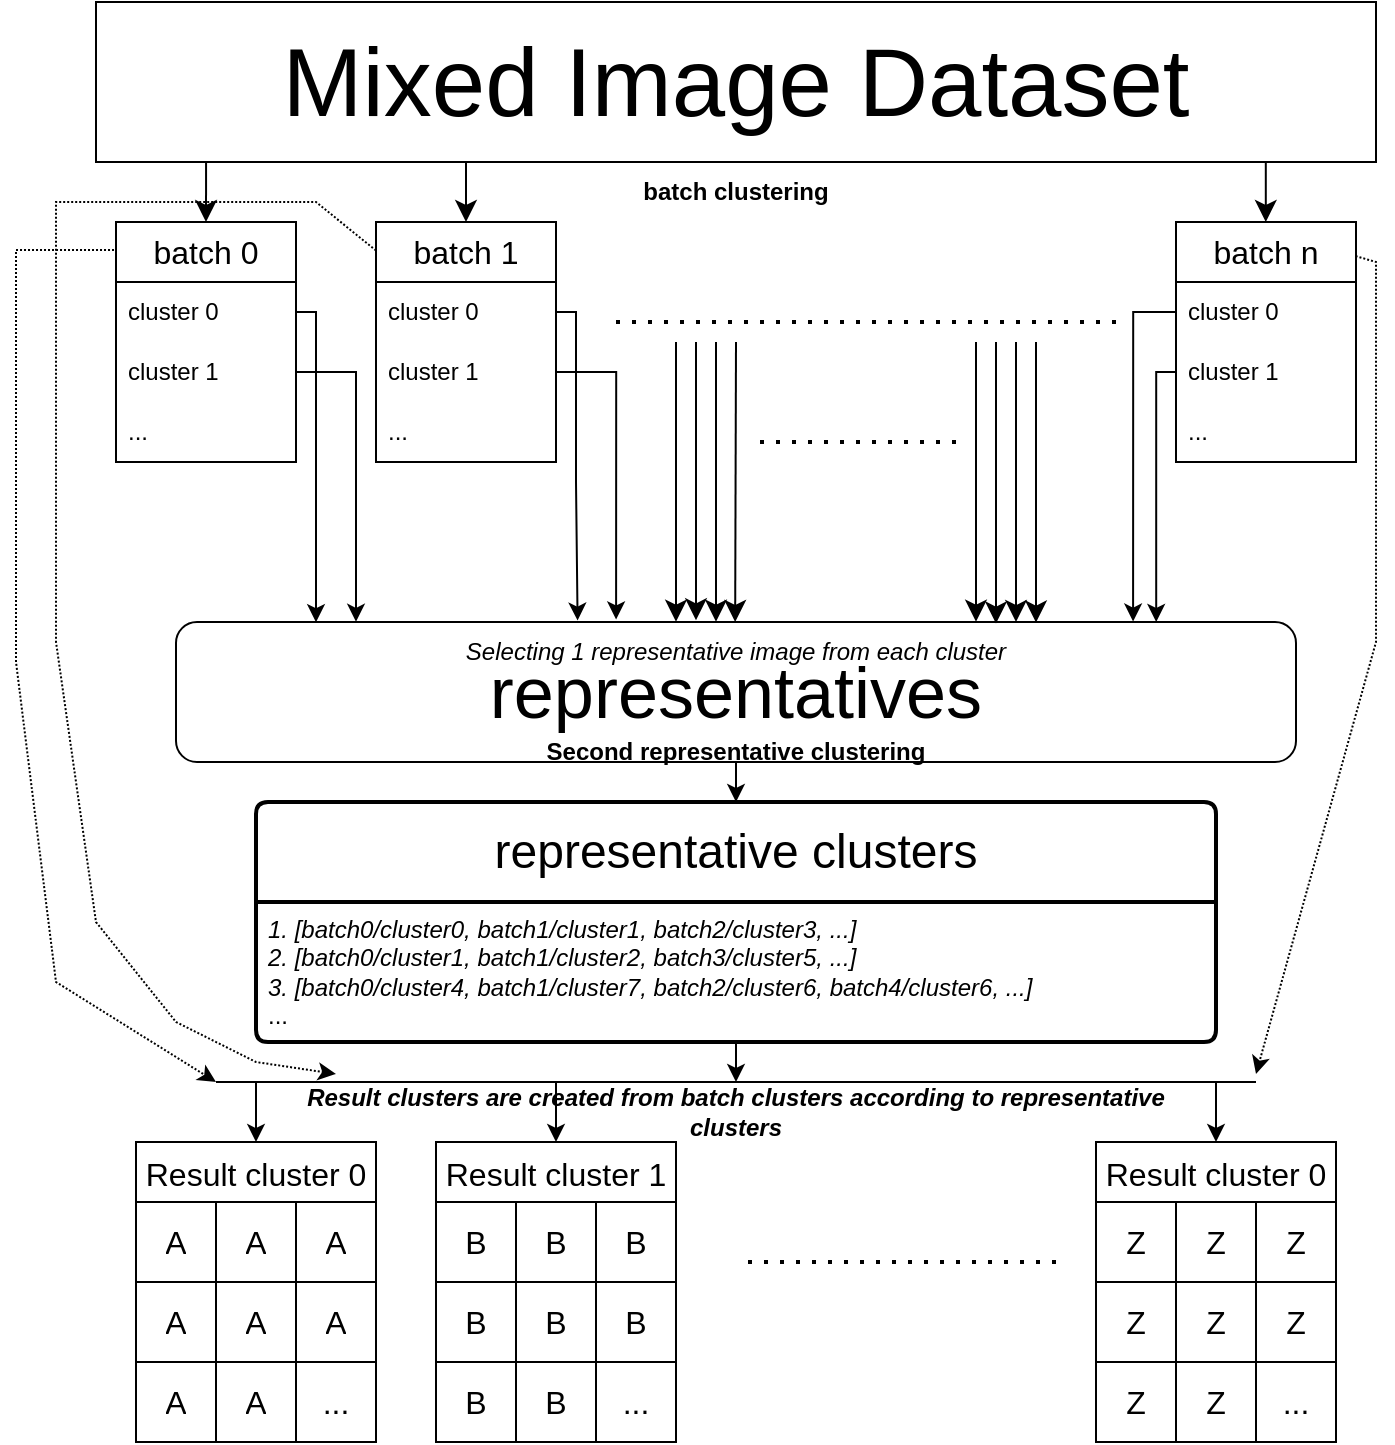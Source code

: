 <mxfile version="24.4.6" type="device">
  <diagram name="Page-1" id="WY_5qP-bI0eW_L1Kgk50">
    <mxGraphModel dx="679" dy="548" grid="1" gridSize="10" guides="1" tooltips="1" connect="1" arrows="1" fold="1" page="1" pageScale="1" pageWidth="850" pageHeight="1100" math="0" shadow="0">
      <root>
        <mxCell id="0" />
        <mxCell id="1" parent="0" />
        <mxCell id="LKRnSmVPPOOUGqRyFLP0-2" value="&lt;font style=&quot;font-size: 48px;&quot;&gt;Mixed Image Dataset&lt;br&gt;&lt;/font&gt;" style="rounded=0;whiteSpace=wrap;html=1;" parent="1" vertex="1">
          <mxGeometry x="120" y="40" width="640" height="80" as="geometry" />
        </mxCell>
        <mxCell id="LKRnSmVPPOOUGqRyFLP0-7" value="" style="endArrow=none;dashed=1;html=1;dashPattern=1 3;strokeWidth=2;rounded=0;" parent="1" edge="1">
          <mxGeometry width="50" height="50" relative="1" as="geometry">
            <mxPoint x="630" y="200" as="sourcePoint" />
            <mxPoint x="380" y="200" as="targetPoint" />
          </mxGeometry>
        </mxCell>
        <mxCell id="LKRnSmVPPOOUGqRyFLP0-12" value="&lt;font style=&quot;font-size: 16px;&quot;&gt;batch 0&lt;/font&gt;" style="swimlane;fontStyle=0;childLayout=stackLayout;horizontal=1;startSize=30;horizontalStack=0;resizeParent=1;resizeParentMax=0;resizeLast=0;collapsible=1;marginBottom=0;whiteSpace=wrap;html=1;" parent="1" vertex="1">
          <mxGeometry x="130" y="150" width="90" height="120" as="geometry">
            <mxRectangle x="130" y="150" width="90" height="30" as="alternateBounds" />
          </mxGeometry>
        </mxCell>
        <mxCell id="LKRnSmVPPOOUGqRyFLP0-13" value="cluster 0" style="text;strokeColor=none;fillColor=none;align=left;verticalAlign=middle;spacingLeft=4;spacingRight=4;overflow=hidden;points=[[0,0.5],[1,0.5]];portConstraint=eastwest;rotatable=0;whiteSpace=wrap;html=1;" parent="LKRnSmVPPOOUGqRyFLP0-12" vertex="1">
          <mxGeometry y="30" width="90" height="30" as="geometry" />
        </mxCell>
        <mxCell id="LKRnSmVPPOOUGqRyFLP0-14" value="cluster 1" style="text;strokeColor=none;fillColor=none;align=left;verticalAlign=middle;spacingLeft=4;spacingRight=4;overflow=hidden;points=[[0,0.5],[1,0.5]];portConstraint=eastwest;rotatable=0;whiteSpace=wrap;html=1;" parent="LKRnSmVPPOOUGqRyFLP0-12" vertex="1">
          <mxGeometry y="60" width="90" height="30" as="geometry" />
        </mxCell>
        <mxCell id="LKRnSmVPPOOUGqRyFLP0-15" value="..." style="text;strokeColor=none;fillColor=none;align=left;verticalAlign=middle;spacingLeft=4;spacingRight=4;overflow=hidden;points=[[0,0.5],[1,0.5]];portConstraint=eastwest;rotatable=0;whiteSpace=wrap;html=1;" parent="LKRnSmVPPOOUGqRyFLP0-12" vertex="1">
          <mxGeometry y="90" width="90" height="30" as="geometry" />
        </mxCell>
        <mxCell id="LKRnSmVPPOOUGqRyFLP0-21" value="&lt;font style=&quot;font-size: 16px;&quot;&gt;batch 1&lt;/font&gt;" style="swimlane;fontStyle=0;childLayout=stackLayout;horizontal=1;startSize=30;horizontalStack=0;resizeParent=1;resizeParentMax=0;resizeLast=0;collapsible=1;marginBottom=0;whiteSpace=wrap;html=1;" parent="1" vertex="1">
          <mxGeometry x="260" y="150" width="90" height="120" as="geometry" />
        </mxCell>
        <mxCell id="LKRnSmVPPOOUGqRyFLP0-22" value="cluster 0" style="text;strokeColor=none;fillColor=none;align=left;verticalAlign=middle;spacingLeft=4;spacingRight=4;overflow=hidden;points=[[0,0.5],[1,0.5]];portConstraint=eastwest;rotatable=0;whiteSpace=wrap;html=1;" parent="LKRnSmVPPOOUGqRyFLP0-21" vertex="1">
          <mxGeometry y="30" width="90" height="30" as="geometry" />
        </mxCell>
        <mxCell id="LKRnSmVPPOOUGqRyFLP0-23" value="cluster 1" style="text;strokeColor=none;fillColor=none;align=left;verticalAlign=middle;spacingLeft=4;spacingRight=4;overflow=hidden;points=[[0,0.5],[1,0.5]];portConstraint=eastwest;rotatable=0;whiteSpace=wrap;html=1;" parent="LKRnSmVPPOOUGqRyFLP0-21" vertex="1">
          <mxGeometry y="60" width="90" height="30" as="geometry" />
        </mxCell>
        <mxCell id="LKRnSmVPPOOUGqRyFLP0-24" value="..." style="text;strokeColor=none;fillColor=none;align=left;verticalAlign=middle;spacingLeft=4;spacingRight=4;overflow=hidden;points=[[0,0.5],[1,0.5]];portConstraint=eastwest;rotatable=0;whiteSpace=wrap;html=1;" parent="LKRnSmVPPOOUGqRyFLP0-21" vertex="1">
          <mxGeometry y="90" width="90" height="30" as="geometry" />
        </mxCell>
        <mxCell id="LKRnSmVPPOOUGqRyFLP0-25" value="&lt;font style=&quot;font-size: 16px;&quot;&gt;batch n&lt;/font&gt;" style="swimlane;fontStyle=0;childLayout=stackLayout;horizontal=1;startSize=30;horizontalStack=0;resizeParent=1;resizeParentMax=0;resizeLast=0;collapsible=1;marginBottom=0;whiteSpace=wrap;html=1;" parent="1" vertex="1">
          <mxGeometry x="660" y="150" width="90" height="120" as="geometry" />
        </mxCell>
        <mxCell id="LKRnSmVPPOOUGqRyFLP0-26" value="cluster 0" style="text;strokeColor=none;fillColor=none;align=left;verticalAlign=middle;spacingLeft=4;spacingRight=4;overflow=hidden;points=[[0,0.5],[1,0.5]];portConstraint=eastwest;rotatable=0;whiteSpace=wrap;html=1;" parent="LKRnSmVPPOOUGqRyFLP0-25" vertex="1">
          <mxGeometry y="30" width="90" height="30" as="geometry" />
        </mxCell>
        <mxCell id="LKRnSmVPPOOUGqRyFLP0-27" value="cluster 1" style="text;strokeColor=none;fillColor=none;align=left;verticalAlign=middle;spacingLeft=4;spacingRight=4;overflow=hidden;points=[[0,0.5],[1,0.5]];portConstraint=eastwest;rotatable=0;whiteSpace=wrap;html=1;" parent="LKRnSmVPPOOUGqRyFLP0-25" vertex="1">
          <mxGeometry y="60" width="90" height="30" as="geometry" />
        </mxCell>
        <mxCell id="LKRnSmVPPOOUGqRyFLP0-28" value="..." style="text;strokeColor=none;fillColor=none;align=left;verticalAlign=middle;spacingLeft=4;spacingRight=4;overflow=hidden;points=[[0,0.5],[1,0.5]];portConstraint=eastwest;rotatable=0;whiteSpace=wrap;html=1;" parent="LKRnSmVPPOOUGqRyFLP0-25" vertex="1">
          <mxGeometry y="90" width="90" height="30" as="geometry" />
        </mxCell>
        <mxCell id="LKRnSmVPPOOUGqRyFLP0-48" value="" style="edgeStyle=elbowEdgeStyle;elbow=horizontal;endArrow=classic;html=1;curved=0;rounded=0;endSize=8;startSize=8;entryX=0.5;entryY=0;entryDx=0;entryDy=0;exitX=0.086;exitY=1;exitDx=0;exitDy=0;exitPerimeter=0;" parent="1" source="LKRnSmVPPOOUGqRyFLP0-2" target="LKRnSmVPPOOUGqRyFLP0-12" edge="1">
          <mxGeometry width="50" height="50" relative="1" as="geometry">
            <mxPoint x="175" y="-70" as="sourcePoint" />
            <mxPoint x="410" y="330" as="targetPoint" />
            <Array as="points">
              <mxPoint x="175" y="130" />
            </Array>
          </mxGeometry>
        </mxCell>
        <mxCell id="LKRnSmVPPOOUGqRyFLP0-49" value="" style="edgeStyle=elbowEdgeStyle;elbow=horizontal;endArrow=classic;html=1;curved=0;rounded=0;endSize=8;startSize=8;entryX=0.5;entryY=0;entryDx=0;entryDy=0;" parent="1" target="LKRnSmVPPOOUGqRyFLP0-21" edge="1">
          <mxGeometry width="50" height="50" relative="1" as="geometry">
            <mxPoint x="305" y="120" as="sourcePoint" />
            <mxPoint x="290" y="140" as="targetPoint" />
            <Array as="points">
              <mxPoint x="305" y="130" />
            </Array>
          </mxGeometry>
        </mxCell>
        <mxCell id="LKRnSmVPPOOUGqRyFLP0-50" value="" style="edgeStyle=elbowEdgeStyle;elbow=horizontal;endArrow=classic;html=1;curved=0;rounded=0;endSize=8;startSize=8;entryX=0.5;entryY=0;entryDx=0;entryDy=0;" parent="1" edge="1">
          <mxGeometry width="50" height="50" relative="1" as="geometry">
            <mxPoint x="704.9" y="120" as="sourcePoint" />
            <mxPoint x="704.9" y="150" as="targetPoint" />
            <Array as="points">
              <mxPoint x="704.9" y="140" />
            </Array>
          </mxGeometry>
        </mxCell>
        <mxCell id="LKRnSmVPPOOUGqRyFLP0-169" style="edgeStyle=orthogonalEdgeStyle;rounded=0;orthogonalLoop=1;jettySize=auto;html=1;exitX=0.5;exitY=1;exitDx=0;exitDy=0;entryX=0.5;entryY=0;entryDx=0;entryDy=0;" parent="1" source="LKRnSmVPPOOUGqRyFLP0-51" target="LKRnSmVPPOOUGqRyFLP0-91" edge="1">
          <mxGeometry relative="1" as="geometry" />
        </mxCell>
        <mxCell id="LKRnSmVPPOOUGqRyFLP0-51" value="&lt;font style=&quot;font-size: 36px;&quot;&gt;representatives&lt;/font&gt;" style="rounded=1;whiteSpace=wrap;html=1;" parent="1" vertex="1">
          <mxGeometry x="160" y="350" width="560" height="70" as="geometry" />
        </mxCell>
        <mxCell id="LKRnSmVPPOOUGqRyFLP0-52" style="edgeStyle=orthogonalEdgeStyle;rounded=0;orthogonalLoop=1;jettySize=auto;html=1;exitX=1;exitY=0.5;exitDx=0;exitDy=0;entryX=0.119;entryY=0.003;entryDx=0;entryDy=0;entryPerimeter=0;" parent="1" source="LKRnSmVPPOOUGqRyFLP0-13" target="LKRnSmVPPOOUGqRyFLP0-172" edge="1">
          <mxGeometry relative="1" as="geometry">
            <mxPoint x="240" y="330" as="targetPoint" />
            <Array as="points">
              <mxPoint x="230" y="195" />
              <mxPoint x="230" y="350" />
            </Array>
          </mxGeometry>
        </mxCell>
        <mxCell id="LKRnSmVPPOOUGqRyFLP0-53" style="edgeStyle=orthogonalEdgeStyle;rounded=0;orthogonalLoop=1;jettySize=auto;html=1;exitX=1;exitY=0.5;exitDx=0;exitDy=0;entryX=0.155;entryY=-0.003;entryDx=0;entryDy=0;entryPerimeter=0;" parent="1" source="LKRnSmVPPOOUGqRyFLP0-14" target="LKRnSmVPPOOUGqRyFLP0-172" edge="1">
          <mxGeometry relative="1" as="geometry">
            <Array as="points">
              <mxPoint x="250" y="225" />
              <mxPoint x="250" y="350" />
            </Array>
          </mxGeometry>
        </mxCell>
        <mxCell id="LKRnSmVPPOOUGqRyFLP0-56" value="" style="edgeStyle=elbowEdgeStyle;elbow=horizontal;endArrow=classic;html=1;curved=0;rounded=0;endSize=8;startSize=8;entryX=0.5;entryY=0;entryDx=0;entryDy=0;" parent="1" target="LKRnSmVPPOOUGqRyFLP0-51" edge="1">
          <mxGeometry width="50" height="50" relative="1" as="geometry">
            <mxPoint x="440" y="210" as="sourcePoint" />
            <mxPoint x="470" y="290" as="targetPoint" />
            <Array as="points">
              <mxPoint x="439.58" y="240" />
            </Array>
          </mxGeometry>
        </mxCell>
        <mxCell id="LKRnSmVPPOOUGqRyFLP0-57" value="" style="edgeStyle=elbowEdgeStyle;elbow=horizontal;endArrow=classic;html=1;curved=0;rounded=0;endSize=8;startSize=8;entryX=0.713;entryY=-0.002;entryDx=0;entryDy=0;entryPerimeter=0;" parent="1" target="LKRnSmVPPOOUGqRyFLP0-51" edge="1">
          <mxGeometry width="50" height="50" relative="1" as="geometry">
            <mxPoint x="560" y="210" as="sourcePoint" />
            <mxPoint x="560.42" y="320" as="targetPoint" />
            <Array as="points">
              <mxPoint x="560" y="240" />
            </Array>
          </mxGeometry>
        </mxCell>
        <mxCell id="LKRnSmVPPOOUGqRyFLP0-59" value="" style="endArrow=none;dashed=1;html=1;dashPattern=1 3;strokeWidth=2;rounded=0;" parent="1" edge="1">
          <mxGeometry width="50" height="50" relative="1" as="geometry">
            <mxPoint x="550" y="260" as="sourcePoint" />
            <mxPoint x="450" y="260" as="targetPoint" />
          </mxGeometry>
        </mxCell>
        <mxCell id="LKRnSmVPPOOUGqRyFLP0-61" value="" style="edgeStyle=elbowEdgeStyle;elbow=horizontal;endArrow=classic;html=1;curved=0;rounded=0;endSize=8;startSize=8;entryX=0.75;entryY=0;entryDx=0;entryDy=0;" parent="1" target="LKRnSmVPPOOUGqRyFLP0-51" edge="1">
          <mxGeometry width="50" height="50" relative="1" as="geometry">
            <mxPoint x="580" y="210" as="sourcePoint" />
            <mxPoint x="580.42" y="320" as="targetPoint" />
            <Array as="points">
              <mxPoint x="580" y="330" />
            </Array>
          </mxGeometry>
        </mxCell>
        <mxCell id="LKRnSmVPPOOUGqRyFLP0-62" style="edgeStyle=orthogonalEdgeStyle;rounded=0;orthogonalLoop=1;jettySize=auto;html=1;exitX=0;exitY=0.5;exitDx=0;exitDy=0;entryX=0.861;entryY=-0.008;entryDx=0;entryDy=0;entryPerimeter=0;" parent="1" source="LKRnSmVPPOOUGqRyFLP0-26" target="LKRnSmVPPOOUGqRyFLP0-172" edge="1">
          <mxGeometry relative="1" as="geometry" />
        </mxCell>
        <mxCell id="LKRnSmVPPOOUGqRyFLP0-65" value="" style="edgeStyle=elbowEdgeStyle;elbow=horizontal;endArrow=classic;html=1;curved=0;rounded=0;endSize=8;startSize=8;entryX=0.731;entryY=0.011;entryDx=0;entryDy=0;entryPerimeter=0;" parent="1" target="LKRnSmVPPOOUGqRyFLP0-51" edge="1">
          <mxGeometry width="50" height="50" relative="1" as="geometry">
            <mxPoint x="570" y="210" as="sourcePoint" />
            <mxPoint x="570.42" y="320" as="targetPoint" />
            <Array as="points">
              <mxPoint x="570" y="240" />
            </Array>
          </mxGeometry>
        </mxCell>
        <mxCell id="LKRnSmVPPOOUGqRyFLP0-66" value="" style="edgeStyle=elbowEdgeStyle;elbow=horizontal;endArrow=classic;html=1;curved=0;rounded=0;endSize=8;startSize=8;entryX=0.465;entryY=-0.012;entryDx=0;entryDy=0;entryPerimeter=0;" parent="1" target="LKRnSmVPPOOUGqRyFLP0-51" edge="1">
          <mxGeometry width="50" height="50" relative="1" as="geometry">
            <mxPoint x="420" y="210" as="sourcePoint" />
            <mxPoint x="420.42" y="320" as="targetPoint" />
            <Array as="points">
              <mxPoint x="420" y="350" />
            </Array>
          </mxGeometry>
        </mxCell>
        <mxCell id="LKRnSmVPPOOUGqRyFLP0-67" value="" style="edgeStyle=elbowEdgeStyle;elbow=horizontal;endArrow=classic;html=1;curved=0;rounded=0;endSize=8;startSize=8;entryX=0.482;entryY=-0.002;entryDx=0;entryDy=0;entryPerimeter=0;" parent="1" target="LKRnSmVPPOOUGqRyFLP0-51" edge="1">
          <mxGeometry width="50" height="50" relative="1" as="geometry">
            <mxPoint x="430" y="210" as="sourcePoint" />
            <mxPoint x="430.42" y="320" as="targetPoint" />
            <Array as="points">
              <mxPoint x="430.0" y="240" />
            </Array>
          </mxGeometry>
        </mxCell>
        <mxCell id="LKRnSmVPPOOUGqRyFLP0-68" value="" style="edgeStyle=elbowEdgeStyle;elbow=horizontal;endArrow=classic;html=1;curved=0;rounded=0;endSize=8;startSize=8;entryX=0.446;entryY=-0.002;entryDx=0;entryDy=0;entryPerimeter=0;" parent="1" target="LKRnSmVPPOOUGqRyFLP0-51" edge="1">
          <mxGeometry width="50" height="50" relative="1" as="geometry">
            <mxPoint x="410" y="210" as="sourcePoint" />
            <mxPoint x="410.42" y="320" as="targetPoint" />
            <Array as="points">
              <mxPoint x="410" y="350" />
            </Array>
          </mxGeometry>
        </mxCell>
        <mxCell id="LKRnSmVPPOOUGqRyFLP0-69" value="" style="edgeStyle=elbowEdgeStyle;elbow=horizontal;endArrow=classic;html=1;curved=0;rounded=0;endSize=8;startSize=8;entryX=0.769;entryY=0.004;entryDx=0;entryDy=0;entryPerimeter=0;" parent="1" target="LKRnSmVPPOOUGqRyFLP0-51" edge="1">
          <mxGeometry width="50" height="50" relative="1" as="geometry">
            <mxPoint x="590" y="210" as="sourcePoint" />
            <mxPoint x="590.42" y="320" as="targetPoint" />
            <Array as="points">
              <mxPoint x="590" y="240" />
            </Array>
          </mxGeometry>
        </mxCell>
        <mxCell id="LKRnSmVPPOOUGqRyFLP0-91" value="&lt;font style=&quot;font-size: 24px;&quot;&gt;representative clusters&lt;br&gt;&lt;/font&gt;" style="swimlane;childLayout=stackLayout;horizontal=1;startSize=50;horizontalStack=0;rounded=1;fontSize=14;fontStyle=0;strokeWidth=2;resizeParent=0;resizeLast=1;shadow=0;dashed=0;align=center;arcSize=4;whiteSpace=wrap;html=1;" parent="1" vertex="1">
          <mxGeometry x="200" y="440" width="480" height="120" as="geometry" />
        </mxCell>
        <mxCell id="LKRnSmVPPOOUGqRyFLP0-92" value="&lt;i&gt;1. [batch0/cluster0, batch1/cluster1, batch2/cluster3, ...]&lt;br&gt;&lt;/i&gt;&lt;div&gt;&lt;i&gt;2. [batch0/cluster1, batch1/cluster2, batch3/cluster5, ...]&lt;/i&gt;&lt;/div&gt;&lt;div&gt;&lt;i&gt;3. [batch0/cluster4, batch1/cluster7, batch2/cluster6, batch4/cluster6, ...]&lt;/i&gt;&lt;/div&gt;&lt;div&gt;...&lt;br&gt;&lt;/div&gt;" style="align=left;strokeColor=none;fillColor=none;spacingLeft=4;fontSize=12;verticalAlign=top;resizable=0;rotatable=0;part=1;html=1;" parent="LKRnSmVPPOOUGqRyFLP0-91" vertex="1">
          <mxGeometry y="50" width="480" height="70" as="geometry" />
        </mxCell>
        <mxCell id="LKRnSmVPPOOUGqRyFLP0-116" value="Result cluster 0" style="shape=table;startSize=30;container=1;collapsible=0;childLayout=tableLayout;strokeColor=default;fontSize=16;" parent="1" vertex="1">
          <mxGeometry x="140" y="610" width="120" height="150" as="geometry" />
        </mxCell>
        <mxCell id="LKRnSmVPPOOUGqRyFLP0-117" value="" style="shape=tableRow;horizontal=0;startSize=0;swimlaneHead=0;swimlaneBody=0;strokeColor=inherit;top=0;left=0;bottom=0;right=0;collapsible=0;dropTarget=0;fillColor=none;points=[[0,0.5],[1,0.5]];portConstraint=eastwest;fontSize=16;" parent="LKRnSmVPPOOUGqRyFLP0-116" vertex="1">
          <mxGeometry y="30" width="120" height="40" as="geometry" />
        </mxCell>
        <mxCell id="LKRnSmVPPOOUGqRyFLP0-118" value="A" style="shape=partialRectangle;html=1;whiteSpace=wrap;connectable=0;strokeColor=inherit;overflow=hidden;fillColor=none;top=0;left=0;bottom=0;right=0;pointerEvents=1;fontSize=16;" parent="LKRnSmVPPOOUGqRyFLP0-117" vertex="1">
          <mxGeometry width="40" height="40" as="geometry">
            <mxRectangle width="40" height="40" as="alternateBounds" />
          </mxGeometry>
        </mxCell>
        <mxCell id="LKRnSmVPPOOUGqRyFLP0-119" value="A" style="shape=partialRectangle;html=1;whiteSpace=wrap;connectable=0;strokeColor=inherit;overflow=hidden;fillColor=none;top=0;left=0;bottom=0;right=0;pointerEvents=1;fontSize=16;" parent="LKRnSmVPPOOUGqRyFLP0-117" vertex="1">
          <mxGeometry x="40" width="40" height="40" as="geometry">
            <mxRectangle width="40" height="40" as="alternateBounds" />
          </mxGeometry>
        </mxCell>
        <mxCell id="LKRnSmVPPOOUGqRyFLP0-120" value="A" style="shape=partialRectangle;html=1;whiteSpace=wrap;connectable=0;strokeColor=inherit;overflow=hidden;fillColor=none;top=0;left=0;bottom=0;right=0;pointerEvents=1;fontSize=16;" parent="LKRnSmVPPOOUGqRyFLP0-117" vertex="1">
          <mxGeometry x="80" width="40" height="40" as="geometry">
            <mxRectangle width="40" height="40" as="alternateBounds" />
          </mxGeometry>
        </mxCell>
        <mxCell id="LKRnSmVPPOOUGqRyFLP0-121" value="" style="shape=tableRow;horizontal=0;startSize=0;swimlaneHead=0;swimlaneBody=0;strokeColor=inherit;top=0;left=0;bottom=0;right=0;collapsible=0;dropTarget=0;fillColor=none;points=[[0,0.5],[1,0.5]];portConstraint=eastwest;fontSize=16;" parent="LKRnSmVPPOOUGqRyFLP0-116" vertex="1">
          <mxGeometry y="70" width="120" height="40" as="geometry" />
        </mxCell>
        <mxCell id="LKRnSmVPPOOUGqRyFLP0-122" value="A" style="shape=partialRectangle;html=1;whiteSpace=wrap;connectable=0;strokeColor=inherit;overflow=hidden;fillColor=none;top=0;left=0;bottom=0;right=0;pointerEvents=1;fontSize=16;" parent="LKRnSmVPPOOUGqRyFLP0-121" vertex="1">
          <mxGeometry width="40" height="40" as="geometry">
            <mxRectangle width="40" height="40" as="alternateBounds" />
          </mxGeometry>
        </mxCell>
        <mxCell id="LKRnSmVPPOOUGqRyFLP0-123" value="A" style="shape=partialRectangle;html=1;whiteSpace=wrap;connectable=0;strokeColor=inherit;overflow=hidden;fillColor=none;top=0;left=0;bottom=0;right=0;pointerEvents=1;fontSize=16;" parent="LKRnSmVPPOOUGqRyFLP0-121" vertex="1">
          <mxGeometry x="40" width="40" height="40" as="geometry">
            <mxRectangle width="40" height="40" as="alternateBounds" />
          </mxGeometry>
        </mxCell>
        <mxCell id="LKRnSmVPPOOUGqRyFLP0-124" value="A" style="shape=partialRectangle;html=1;whiteSpace=wrap;connectable=0;strokeColor=inherit;overflow=hidden;fillColor=none;top=0;left=0;bottom=0;right=0;pointerEvents=1;fontSize=16;" parent="LKRnSmVPPOOUGqRyFLP0-121" vertex="1">
          <mxGeometry x="80" width="40" height="40" as="geometry">
            <mxRectangle width="40" height="40" as="alternateBounds" />
          </mxGeometry>
        </mxCell>
        <mxCell id="LKRnSmVPPOOUGqRyFLP0-125" value="" style="shape=tableRow;horizontal=0;startSize=0;swimlaneHead=0;swimlaneBody=0;strokeColor=inherit;top=0;left=0;bottom=0;right=0;collapsible=0;dropTarget=0;fillColor=none;points=[[0,0.5],[1,0.5]];portConstraint=eastwest;fontSize=16;" parent="LKRnSmVPPOOUGqRyFLP0-116" vertex="1">
          <mxGeometry y="110" width="120" height="40" as="geometry" />
        </mxCell>
        <mxCell id="LKRnSmVPPOOUGqRyFLP0-126" value="A" style="shape=partialRectangle;html=1;whiteSpace=wrap;connectable=0;strokeColor=inherit;overflow=hidden;fillColor=none;top=0;left=0;bottom=0;right=0;pointerEvents=1;fontSize=16;" parent="LKRnSmVPPOOUGqRyFLP0-125" vertex="1">
          <mxGeometry width="40" height="40" as="geometry">
            <mxRectangle width="40" height="40" as="alternateBounds" />
          </mxGeometry>
        </mxCell>
        <mxCell id="LKRnSmVPPOOUGqRyFLP0-127" value="A" style="shape=partialRectangle;html=1;whiteSpace=wrap;connectable=0;strokeColor=inherit;overflow=hidden;fillColor=none;top=0;left=0;bottom=0;right=0;pointerEvents=1;fontSize=16;" parent="LKRnSmVPPOOUGqRyFLP0-125" vertex="1">
          <mxGeometry x="40" width="40" height="40" as="geometry">
            <mxRectangle width="40" height="40" as="alternateBounds" />
          </mxGeometry>
        </mxCell>
        <mxCell id="LKRnSmVPPOOUGqRyFLP0-128" value="..." style="shape=partialRectangle;html=1;whiteSpace=wrap;connectable=0;strokeColor=inherit;overflow=hidden;fillColor=none;top=0;left=0;bottom=0;right=0;pointerEvents=1;fontSize=16;" parent="LKRnSmVPPOOUGqRyFLP0-125" vertex="1">
          <mxGeometry x="80" width="40" height="40" as="geometry">
            <mxRectangle width="40" height="40" as="alternateBounds" />
          </mxGeometry>
        </mxCell>
        <mxCell id="LKRnSmVPPOOUGqRyFLP0-142" value="Result cluster 0" style="shape=table;startSize=30;container=1;collapsible=0;childLayout=tableLayout;strokeColor=default;fontSize=16;" parent="1" vertex="1">
          <mxGeometry x="620" y="610" width="120" height="150" as="geometry" />
        </mxCell>
        <mxCell id="LKRnSmVPPOOUGqRyFLP0-143" value="" style="shape=tableRow;horizontal=0;startSize=0;swimlaneHead=0;swimlaneBody=0;strokeColor=inherit;top=0;left=0;bottom=0;right=0;collapsible=0;dropTarget=0;fillColor=none;points=[[0,0.5],[1,0.5]];portConstraint=eastwest;fontSize=16;" parent="LKRnSmVPPOOUGqRyFLP0-142" vertex="1">
          <mxGeometry y="30" width="120" height="40" as="geometry" />
        </mxCell>
        <mxCell id="LKRnSmVPPOOUGqRyFLP0-144" value="Z" style="shape=partialRectangle;html=1;whiteSpace=wrap;connectable=0;strokeColor=inherit;overflow=hidden;fillColor=none;top=0;left=0;bottom=0;right=0;pointerEvents=1;fontSize=16;" parent="LKRnSmVPPOOUGqRyFLP0-143" vertex="1">
          <mxGeometry width="40" height="40" as="geometry">
            <mxRectangle width="40" height="40" as="alternateBounds" />
          </mxGeometry>
        </mxCell>
        <mxCell id="LKRnSmVPPOOUGqRyFLP0-145" value="Z" style="shape=partialRectangle;html=1;whiteSpace=wrap;connectable=0;strokeColor=inherit;overflow=hidden;fillColor=none;top=0;left=0;bottom=0;right=0;pointerEvents=1;fontSize=16;" parent="LKRnSmVPPOOUGqRyFLP0-143" vertex="1">
          <mxGeometry x="40" width="40" height="40" as="geometry">
            <mxRectangle width="40" height="40" as="alternateBounds" />
          </mxGeometry>
        </mxCell>
        <mxCell id="LKRnSmVPPOOUGqRyFLP0-146" value="Z" style="shape=partialRectangle;html=1;whiteSpace=wrap;connectable=0;strokeColor=inherit;overflow=hidden;fillColor=none;top=0;left=0;bottom=0;right=0;pointerEvents=1;fontSize=16;" parent="LKRnSmVPPOOUGqRyFLP0-143" vertex="1">
          <mxGeometry x="80" width="40" height="40" as="geometry">
            <mxRectangle width="40" height="40" as="alternateBounds" />
          </mxGeometry>
        </mxCell>
        <mxCell id="LKRnSmVPPOOUGqRyFLP0-147" value="" style="shape=tableRow;horizontal=0;startSize=0;swimlaneHead=0;swimlaneBody=0;strokeColor=inherit;top=0;left=0;bottom=0;right=0;collapsible=0;dropTarget=0;fillColor=none;points=[[0,0.5],[1,0.5]];portConstraint=eastwest;fontSize=16;" parent="LKRnSmVPPOOUGqRyFLP0-142" vertex="1">
          <mxGeometry y="70" width="120" height="40" as="geometry" />
        </mxCell>
        <mxCell id="LKRnSmVPPOOUGqRyFLP0-148" value="Z" style="shape=partialRectangle;html=1;whiteSpace=wrap;connectable=0;strokeColor=inherit;overflow=hidden;fillColor=none;top=0;left=0;bottom=0;right=0;pointerEvents=1;fontSize=16;" parent="LKRnSmVPPOOUGqRyFLP0-147" vertex="1">
          <mxGeometry width="40" height="40" as="geometry">
            <mxRectangle width="40" height="40" as="alternateBounds" />
          </mxGeometry>
        </mxCell>
        <mxCell id="LKRnSmVPPOOUGqRyFLP0-149" value="Z" style="shape=partialRectangle;html=1;whiteSpace=wrap;connectable=0;strokeColor=inherit;overflow=hidden;fillColor=none;top=0;left=0;bottom=0;right=0;pointerEvents=1;fontSize=16;" parent="LKRnSmVPPOOUGqRyFLP0-147" vertex="1">
          <mxGeometry x="40" width="40" height="40" as="geometry">
            <mxRectangle width="40" height="40" as="alternateBounds" />
          </mxGeometry>
        </mxCell>
        <mxCell id="LKRnSmVPPOOUGqRyFLP0-150" value="Z" style="shape=partialRectangle;html=1;whiteSpace=wrap;connectable=0;strokeColor=inherit;overflow=hidden;fillColor=none;top=0;left=0;bottom=0;right=0;pointerEvents=1;fontSize=16;" parent="LKRnSmVPPOOUGqRyFLP0-147" vertex="1">
          <mxGeometry x="80" width="40" height="40" as="geometry">
            <mxRectangle width="40" height="40" as="alternateBounds" />
          </mxGeometry>
        </mxCell>
        <mxCell id="LKRnSmVPPOOUGqRyFLP0-151" value="" style="shape=tableRow;horizontal=0;startSize=0;swimlaneHead=0;swimlaneBody=0;strokeColor=inherit;top=0;left=0;bottom=0;right=0;collapsible=0;dropTarget=0;fillColor=none;points=[[0,0.5],[1,0.5]];portConstraint=eastwest;fontSize=16;" parent="LKRnSmVPPOOUGqRyFLP0-142" vertex="1">
          <mxGeometry y="110" width="120" height="40" as="geometry" />
        </mxCell>
        <mxCell id="LKRnSmVPPOOUGqRyFLP0-152" value="Z" style="shape=partialRectangle;html=1;whiteSpace=wrap;connectable=0;strokeColor=inherit;overflow=hidden;fillColor=none;top=0;left=0;bottom=0;right=0;pointerEvents=1;fontSize=16;" parent="LKRnSmVPPOOUGqRyFLP0-151" vertex="1">
          <mxGeometry width="40" height="40" as="geometry">
            <mxRectangle width="40" height="40" as="alternateBounds" />
          </mxGeometry>
        </mxCell>
        <mxCell id="LKRnSmVPPOOUGqRyFLP0-153" value="Z" style="shape=partialRectangle;html=1;whiteSpace=wrap;connectable=0;strokeColor=inherit;overflow=hidden;fillColor=none;top=0;left=0;bottom=0;right=0;pointerEvents=1;fontSize=16;" parent="LKRnSmVPPOOUGqRyFLP0-151" vertex="1">
          <mxGeometry x="40" width="40" height="40" as="geometry">
            <mxRectangle width="40" height="40" as="alternateBounds" />
          </mxGeometry>
        </mxCell>
        <mxCell id="LKRnSmVPPOOUGqRyFLP0-154" value="..." style="shape=partialRectangle;html=1;whiteSpace=wrap;connectable=0;strokeColor=inherit;overflow=hidden;fillColor=none;top=0;left=0;bottom=0;right=0;pointerEvents=1;fontSize=16;" parent="LKRnSmVPPOOUGqRyFLP0-151" vertex="1">
          <mxGeometry x="80" width="40" height="40" as="geometry">
            <mxRectangle width="40" height="40" as="alternateBounds" />
          </mxGeometry>
        </mxCell>
        <mxCell id="LKRnSmVPPOOUGqRyFLP0-155" value="Result cluster 1" style="shape=table;startSize=30;container=1;collapsible=0;childLayout=tableLayout;strokeColor=default;fontSize=16;" parent="1" vertex="1">
          <mxGeometry x="290" y="610" width="120" height="150" as="geometry" />
        </mxCell>
        <mxCell id="LKRnSmVPPOOUGqRyFLP0-156" value="" style="shape=tableRow;horizontal=0;startSize=0;swimlaneHead=0;swimlaneBody=0;strokeColor=inherit;top=0;left=0;bottom=0;right=0;collapsible=0;dropTarget=0;fillColor=none;points=[[0,0.5],[1,0.5]];portConstraint=eastwest;fontSize=16;" parent="LKRnSmVPPOOUGqRyFLP0-155" vertex="1">
          <mxGeometry y="30" width="120" height="40" as="geometry" />
        </mxCell>
        <mxCell id="LKRnSmVPPOOUGqRyFLP0-157" value="B" style="shape=partialRectangle;html=1;whiteSpace=wrap;connectable=0;strokeColor=inherit;overflow=hidden;fillColor=none;top=0;left=0;bottom=0;right=0;pointerEvents=1;fontSize=16;" parent="LKRnSmVPPOOUGqRyFLP0-156" vertex="1">
          <mxGeometry width="40" height="40" as="geometry">
            <mxRectangle width="40" height="40" as="alternateBounds" />
          </mxGeometry>
        </mxCell>
        <mxCell id="LKRnSmVPPOOUGqRyFLP0-158" value="B" style="shape=partialRectangle;html=1;whiteSpace=wrap;connectable=0;strokeColor=inherit;overflow=hidden;fillColor=none;top=0;left=0;bottom=0;right=0;pointerEvents=1;fontSize=16;" parent="LKRnSmVPPOOUGqRyFLP0-156" vertex="1">
          <mxGeometry x="40" width="40" height="40" as="geometry">
            <mxRectangle width="40" height="40" as="alternateBounds" />
          </mxGeometry>
        </mxCell>
        <mxCell id="LKRnSmVPPOOUGqRyFLP0-159" value="B" style="shape=partialRectangle;html=1;whiteSpace=wrap;connectable=0;strokeColor=inherit;overflow=hidden;fillColor=none;top=0;left=0;bottom=0;right=0;pointerEvents=1;fontSize=16;" parent="LKRnSmVPPOOUGqRyFLP0-156" vertex="1">
          <mxGeometry x="80" width="40" height="40" as="geometry">
            <mxRectangle width="40" height="40" as="alternateBounds" />
          </mxGeometry>
        </mxCell>
        <mxCell id="LKRnSmVPPOOUGqRyFLP0-160" value="" style="shape=tableRow;horizontal=0;startSize=0;swimlaneHead=0;swimlaneBody=0;strokeColor=inherit;top=0;left=0;bottom=0;right=0;collapsible=0;dropTarget=0;fillColor=none;points=[[0,0.5],[1,0.5]];portConstraint=eastwest;fontSize=16;" parent="LKRnSmVPPOOUGqRyFLP0-155" vertex="1">
          <mxGeometry y="70" width="120" height="40" as="geometry" />
        </mxCell>
        <mxCell id="LKRnSmVPPOOUGqRyFLP0-161" value="B" style="shape=partialRectangle;html=1;whiteSpace=wrap;connectable=0;strokeColor=inherit;overflow=hidden;fillColor=none;top=0;left=0;bottom=0;right=0;pointerEvents=1;fontSize=16;" parent="LKRnSmVPPOOUGqRyFLP0-160" vertex="1">
          <mxGeometry width="40" height="40" as="geometry">
            <mxRectangle width="40" height="40" as="alternateBounds" />
          </mxGeometry>
        </mxCell>
        <mxCell id="LKRnSmVPPOOUGqRyFLP0-162" value="B" style="shape=partialRectangle;html=1;whiteSpace=wrap;connectable=0;strokeColor=inherit;overflow=hidden;fillColor=none;top=0;left=0;bottom=0;right=0;pointerEvents=1;fontSize=16;" parent="LKRnSmVPPOOUGqRyFLP0-160" vertex="1">
          <mxGeometry x="40" width="40" height="40" as="geometry">
            <mxRectangle width="40" height="40" as="alternateBounds" />
          </mxGeometry>
        </mxCell>
        <mxCell id="LKRnSmVPPOOUGqRyFLP0-163" value="B" style="shape=partialRectangle;html=1;whiteSpace=wrap;connectable=0;strokeColor=inherit;overflow=hidden;fillColor=none;top=0;left=0;bottom=0;right=0;pointerEvents=1;fontSize=16;" parent="LKRnSmVPPOOUGqRyFLP0-160" vertex="1">
          <mxGeometry x="80" width="40" height="40" as="geometry">
            <mxRectangle width="40" height="40" as="alternateBounds" />
          </mxGeometry>
        </mxCell>
        <mxCell id="LKRnSmVPPOOUGqRyFLP0-164" value="" style="shape=tableRow;horizontal=0;startSize=0;swimlaneHead=0;swimlaneBody=0;strokeColor=inherit;top=0;left=0;bottom=0;right=0;collapsible=0;dropTarget=0;fillColor=none;points=[[0,0.5],[1,0.5]];portConstraint=eastwest;fontSize=16;" parent="LKRnSmVPPOOUGqRyFLP0-155" vertex="1">
          <mxGeometry y="110" width="120" height="40" as="geometry" />
        </mxCell>
        <mxCell id="LKRnSmVPPOOUGqRyFLP0-165" value="B" style="shape=partialRectangle;html=1;whiteSpace=wrap;connectable=0;strokeColor=inherit;overflow=hidden;fillColor=none;top=0;left=0;bottom=0;right=0;pointerEvents=1;fontSize=16;" parent="LKRnSmVPPOOUGqRyFLP0-164" vertex="1">
          <mxGeometry width="40" height="40" as="geometry">
            <mxRectangle width="40" height="40" as="alternateBounds" />
          </mxGeometry>
        </mxCell>
        <mxCell id="LKRnSmVPPOOUGqRyFLP0-166" value="B" style="shape=partialRectangle;html=1;whiteSpace=wrap;connectable=0;strokeColor=inherit;overflow=hidden;fillColor=none;top=0;left=0;bottom=0;right=0;pointerEvents=1;fontSize=16;" parent="LKRnSmVPPOOUGqRyFLP0-164" vertex="1">
          <mxGeometry x="40" width="40" height="40" as="geometry">
            <mxRectangle width="40" height="40" as="alternateBounds" />
          </mxGeometry>
        </mxCell>
        <mxCell id="LKRnSmVPPOOUGqRyFLP0-167" value="..." style="shape=partialRectangle;html=1;whiteSpace=wrap;connectable=0;strokeColor=inherit;overflow=hidden;fillColor=none;top=0;left=0;bottom=0;right=0;pointerEvents=1;fontSize=16;" parent="LKRnSmVPPOOUGqRyFLP0-164" vertex="1">
          <mxGeometry x="80" width="40" height="40" as="geometry">
            <mxRectangle width="40" height="40" as="alternateBounds" />
          </mxGeometry>
        </mxCell>
        <mxCell id="LKRnSmVPPOOUGqRyFLP0-168" value="" style="endArrow=none;dashed=1;html=1;dashPattern=1 3;strokeWidth=2;rounded=0;" parent="1" edge="1">
          <mxGeometry width="50" height="50" relative="1" as="geometry">
            <mxPoint x="600" y="670" as="sourcePoint" />
            <mxPoint x="440" y="670" as="targetPoint" />
          </mxGeometry>
        </mxCell>
        <mxCell id="LKRnSmVPPOOUGqRyFLP0-172" value="&lt;i&gt;Selecting 1 representative image from each cluster&lt;/i&gt;" style="text;html=1;align=center;verticalAlign=middle;whiteSpace=wrap;rounded=0;" parent="1" vertex="1">
          <mxGeometry x="165" y="350" width="550" height="30" as="geometry" />
        </mxCell>
        <mxCell id="LKRnSmVPPOOUGqRyFLP0-174" value="" style="endArrow=none;html=1;rounded=0;" parent="1" edge="1">
          <mxGeometry width="50" height="50" relative="1" as="geometry">
            <mxPoint x="180" y="580" as="sourcePoint" />
            <mxPoint x="700" y="580" as="targetPoint" />
          </mxGeometry>
        </mxCell>
        <mxCell id="LKRnSmVPPOOUGqRyFLP0-175" style="edgeStyle=orthogonalEdgeStyle;rounded=0;orthogonalLoop=1;jettySize=auto;html=1;exitX=0.5;exitY=1;exitDx=0;exitDy=0;" parent="1" source="LKRnSmVPPOOUGqRyFLP0-92" edge="1">
          <mxGeometry relative="1" as="geometry">
            <mxPoint x="440" y="580" as="targetPoint" />
          </mxGeometry>
        </mxCell>
        <mxCell id="LKRnSmVPPOOUGqRyFLP0-176" value="" style="endArrow=classic;html=1;rounded=0;exitX=-0.011;exitY=0.117;exitDx=0;exitDy=0;exitPerimeter=0;dashed=1;dashPattern=1 1;" parent="1" source="LKRnSmVPPOOUGqRyFLP0-12" edge="1">
          <mxGeometry width="50" height="50" relative="1" as="geometry">
            <mxPoint x="60" y="420" as="sourcePoint" />
            <mxPoint x="180" y="580" as="targetPoint" />
            <Array as="points">
              <mxPoint x="80" y="164" />
              <mxPoint x="80" y="370" />
              <mxPoint x="100" y="530" />
            </Array>
          </mxGeometry>
        </mxCell>
        <mxCell id="LKRnSmVPPOOUGqRyFLP0-177" value="" style="endArrow=classic;html=1;rounded=0;exitX=0;exitY=0.119;exitDx=0;exitDy=0;dashed=1;dashPattern=1 1;exitPerimeter=0;" parent="1" source="LKRnSmVPPOOUGqRyFLP0-21" edge="1">
          <mxGeometry width="50" height="50" relative="1" as="geometry">
            <mxPoint x="220" y="140" as="sourcePoint" />
            <mxPoint x="240" y="576" as="targetPoint" />
            <Array as="points">
              <mxPoint x="230" y="140" />
              <mxPoint x="100" y="140" />
              <mxPoint x="100" y="260" />
              <mxPoint x="100" y="360" />
              <mxPoint x="120" y="500" />
              <mxPoint x="160" y="550" />
              <mxPoint x="200" y="570" />
            </Array>
          </mxGeometry>
        </mxCell>
        <mxCell id="LKRnSmVPPOOUGqRyFLP0-178" value="" style="endArrow=classic;html=1;rounded=0;exitX=0.998;exitY=0.142;exitDx=0;exitDy=0;exitPerimeter=0;dashed=1;dashPattern=1 1;" parent="1" source="LKRnSmVPPOOUGqRyFLP0-25" edge="1">
          <mxGeometry width="50" height="50" relative="1" as="geometry">
            <mxPoint x="649" y="160" as="sourcePoint" />
            <mxPoint x="700" y="576" as="targetPoint" />
            <Array as="points">
              <mxPoint x="760" y="170" />
              <mxPoint x="760" y="210" />
              <mxPoint x="760" y="360" />
            </Array>
          </mxGeometry>
        </mxCell>
        <mxCell id="LKRnSmVPPOOUGqRyFLP0-181" value="&lt;b&gt;&lt;i&gt;Result clusters are created from batch clusters according to representative clusters&lt;/i&gt;&lt;/b&gt;" style="text;html=1;align=center;verticalAlign=middle;whiteSpace=wrap;rounded=0;" parent="1" vertex="1">
          <mxGeometry x="200" y="580" width="480" height="30" as="geometry" />
        </mxCell>
        <mxCell id="LKRnSmVPPOOUGqRyFLP0-185" style="edgeStyle=orthogonalEdgeStyle;rounded=0;orthogonalLoop=1;jettySize=auto;html=1;entryX=0.391;entryY=-0.043;entryDx=0;entryDy=0;entryPerimeter=0;" parent="1" source="LKRnSmVPPOOUGqRyFLP0-23" target="LKRnSmVPPOOUGqRyFLP0-172" edge="1">
          <mxGeometry relative="1" as="geometry" />
        </mxCell>
        <mxCell id="LKRnSmVPPOOUGqRyFLP0-186" style="edgeStyle=orthogonalEdgeStyle;rounded=0;orthogonalLoop=1;jettySize=auto;html=1;entryX=0.356;entryY=-0.024;entryDx=0;entryDy=0;entryPerimeter=0;" parent="1" source="LKRnSmVPPOOUGqRyFLP0-22" target="LKRnSmVPPOOUGqRyFLP0-172" edge="1">
          <mxGeometry relative="1" as="geometry">
            <Array as="points">
              <mxPoint x="360" y="195" />
              <mxPoint x="360" y="280" />
              <mxPoint x="361" y="280" />
            </Array>
          </mxGeometry>
        </mxCell>
        <mxCell id="LKRnSmVPPOOUGqRyFLP0-187" style="edgeStyle=orthogonalEdgeStyle;rounded=0;orthogonalLoop=1;jettySize=auto;html=1;exitX=0;exitY=0.5;exitDx=0;exitDy=0;entryX=0.882;entryY=0;entryDx=0;entryDy=0;entryPerimeter=0;" parent="1" source="LKRnSmVPPOOUGqRyFLP0-27" target="LKRnSmVPPOOUGqRyFLP0-172" edge="1">
          <mxGeometry relative="1" as="geometry">
            <mxPoint x="650" y="340" as="targetPoint" />
            <Array as="points">
              <mxPoint x="650" y="225" />
            </Array>
          </mxGeometry>
        </mxCell>
        <mxCell id="m9Sxxhnn0nbfAZwD6-gB-3" value="" style="endArrow=classic;html=1;rounded=0;entryX=0.5;entryY=0;entryDx=0;entryDy=0;" edge="1" parent="1" target="LKRnSmVPPOOUGqRyFLP0-116">
          <mxGeometry width="50" height="50" relative="1" as="geometry">
            <mxPoint x="200" y="580" as="sourcePoint" />
            <mxPoint x="170" y="600" as="targetPoint" />
          </mxGeometry>
        </mxCell>
        <mxCell id="m9Sxxhnn0nbfAZwD6-gB-4" value="" style="endArrow=classic;html=1;rounded=0;entryX=0.5;entryY=0;entryDx=0;entryDy=0;" edge="1" parent="1">
          <mxGeometry width="50" height="50" relative="1" as="geometry">
            <mxPoint x="350" y="580" as="sourcePoint" />
            <mxPoint x="350" y="610" as="targetPoint" />
          </mxGeometry>
        </mxCell>
        <mxCell id="m9Sxxhnn0nbfAZwD6-gB-5" value="" style="endArrow=classic;html=1;rounded=0;entryX=0.5;entryY=0;entryDx=0;entryDy=0;" edge="1" parent="1">
          <mxGeometry width="50" height="50" relative="1" as="geometry">
            <mxPoint x="680" y="580" as="sourcePoint" />
            <mxPoint x="680" y="610" as="targetPoint" />
          </mxGeometry>
        </mxCell>
        <mxCell id="m9Sxxhnn0nbfAZwD6-gB-6" value="&lt;b&gt; batch clustering&lt;/b&gt;" style="text;html=1;align=center;verticalAlign=middle;whiteSpace=wrap;rounded=0;strokeColor=none;fillColor=none;" vertex="1" parent="1">
          <mxGeometry x="120" y="120" width="640" height="30" as="geometry" />
        </mxCell>
        <mxCell id="m9Sxxhnn0nbfAZwD6-gB-7" value="&lt;b&gt;Second representative clustering&lt;/b&gt;" style="text;html=1;align=center;verticalAlign=middle;whiteSpace=wrap;rounded=0;strokeColor=none;fillColor=none;" vertex="1" parent="1">
          <mxGeometry x="120" y="400" width="640" height="30" as="geometry" />
        </mxCell>
      </root>
    </mxGraphModel>
  </diagram>
</mxfile>
